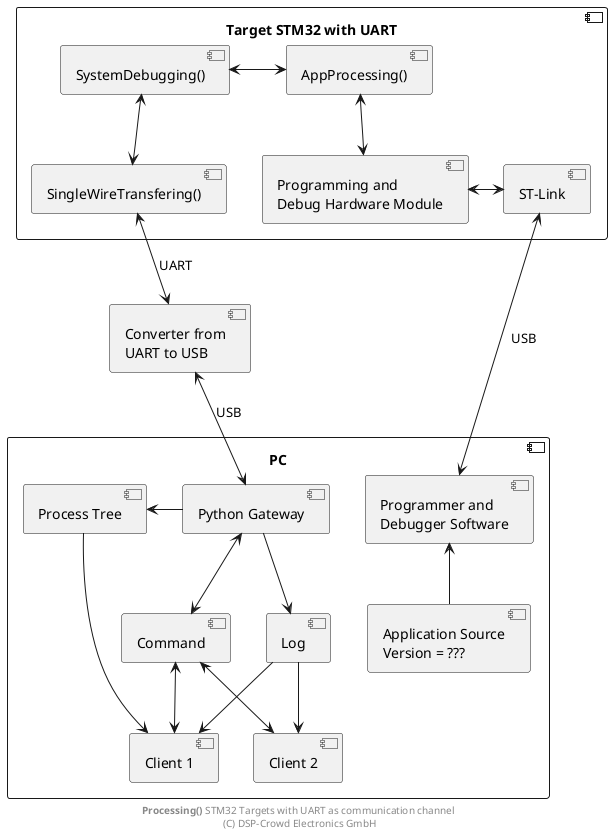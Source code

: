 
@startuml

' skinparam linetype ortho

component PC as pc {
  component "Python Gateway" as gw
  
  component "Log" as log
  component "Command" as cmd
  component "Process Tree" as tree
  
  component "Client 1" as clt1
  component "Client 2" as clt2
  
  component "Programmer and\nDebugger Software" as dbgPc
  component "Application Source\nVersion = ???" as src
}

component "Converter from\nUART to USB" as cnvt2

component "Target STM32 with UART" as trg {
  component "SystemDebugging()" as dbg
  component "SingleWireTransfering()" as swt
  component "Programming and\nDebug Hardware Module" as segInt
  component "AppProcessing()" as app

  component "ST-Link" as seg
}

dbg <-> app
dbg <--> swt
app <--> segInt

gw -[hidden]r- dbgPc

swt -[hidden]r- segInt
swt <--> cnvt2 : UART

cnvt2 <--> gw : USB

segInt <-> seg

seg <--> dbgPc : USB
dbgPc <-- src

gw --> log
gw <--> cmd
tree <- gw

tree --> clt1
log --> clt1
log --> clt2
cmd <--> clt1
cmd <--> clt2

footer **Processing()** STM32 Targets with UART as communication channel \n(C) DSP-Crowd Electronics GmbH

@enduml

